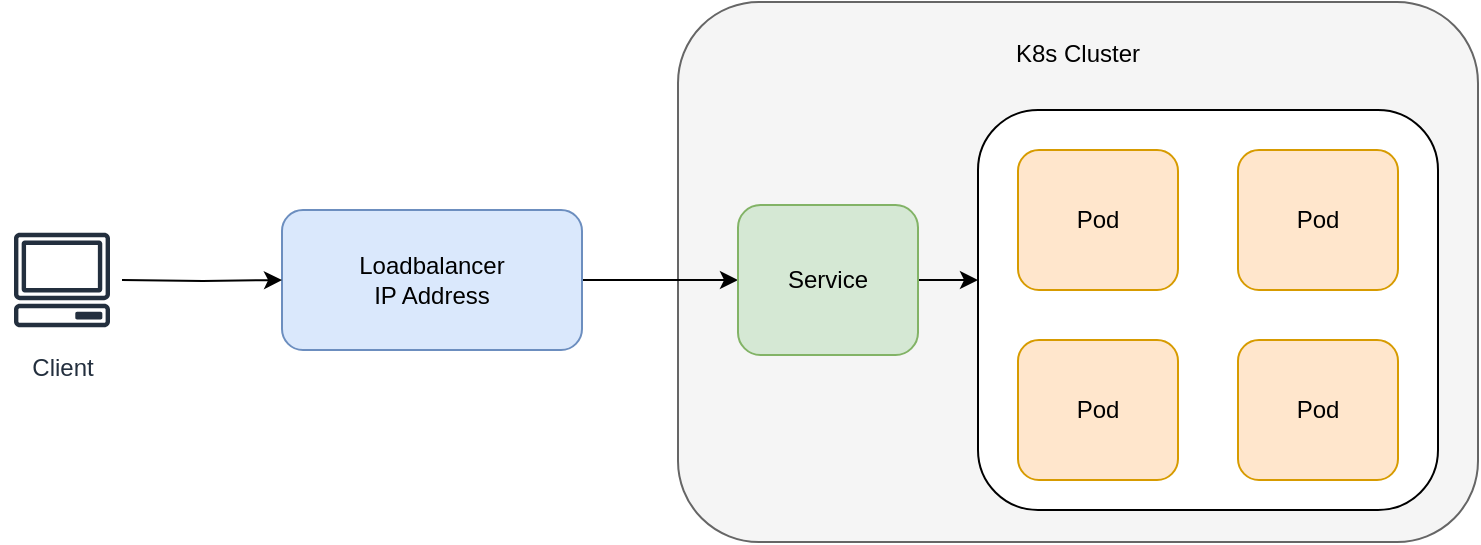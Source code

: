 <mxfile version="20.3.0" type="device"><diagram id="xAxn417TkxSdxtSozaOq" name="第 1 页"><mxGraphModel dx="1234" dy="777" grid="1" gridSize="10" guides="1" tooltips="1" connect="1" arrows="1" fold="1" page="1" pageScale="1" pageWidth="2339" pageHeight="3300" math="0" shadow="0"><root><mxCell id="0"/><mxCell id="1" parent="0"/><mxCell id="NuaNaRt6iLjZc2fh7fFB-1" value="" style="rounded=1;whiteSpace=wrap;html=1;fillColor=#f5f5f5;fontColor=#333333;strokeColor=#666666;" vertex="1" parent="1"><mxGeometry x="450" y="256" width="400" height="270" as="geometry"/></mxCell><mxCell id="NuaNaRt6iLjZc2fh7fFB-3" style="edgeStyle=orthogonalEdgeStyle;rounded=0;orthogonalLoop=1;jettySize=auto;html=1;exitX=1;exitY=0.5;exitDx=0;exitDy=0;entryX=0;entryY=0.5;entryDx=0;entryDy=0;" edge="1" parent="1" source="NuaNaRt6iLjZc2fh7fFB-2" target="NuaNaRt6iLjZc2fh7fFB-9"><mxGeometry relative="1" as="geometry"/></mxCell><mxCell id="NuaNaRt6iLjZc2fh7fFB-2" value="Loadbalancer&lt;br&gt;IP Address" style="rounded=1;whiteSpace=wrap;html=1;fillColor=#dae8fc;strokeColor=#6c8ebf;" vertex="1" parent="1"><mxGeometry x="252" y="360" width="150" height="70" as="geometry"/></mxCell><mxCell id="NuaNaRt6iLjZc2fh7fFB-5" value="Client" style="sketch=0;outlineConnect=0;fontColor=#232F3E;gradientColor=none;strokeColor=#232F3E;fillColor=#ffffff;dashed=0;verticalLabelPosition=bottom;verticalAlign=top;align=center;html=1;fontSize=12;fontStyle=0;aspect=fixed;shape=mxgraph.aws4.resourceIcon;resIcon=mxgraph.aws4.client;" vertex="1" parent="1"><mxGeometry x="112" y="365" width="60" height="60" as="geometry"/></mxCell><mxCell id="NuaNaRt6iLjZc2fh7fFB-7" style="edgeStyle=orthogonalEdgeStyle;rounded=0;orthogonalLoop=1;jettySize=auto;html=1;exitX=1;exitY=0.5;exitDx=0;exitDy=0;" edge="1" parent="1" target="NuaNaRt6iLjZc2fh7fFB-2"><mxGeometry relative="1" as="geometry"><mxPoint x="172" y="395" as="sourcePoint"/></mxGeometry></mxCell><mxCell id="NuaNaRt6iLjZc2fh7fFB-8" value="K8s Cluster" style="text;html=1;strokeColor=none;fillColor=none;align=center;verticalAlign=middle;whiteSpace=wrap;rounded=0;" vertex="1" parent="1"><mxGeometry x="610" y="267" width="80" height="30" as="geometry"/></mxCell><mxCell id="NuaNaRt6iLjZc2fh7fFB-17" style="edgeStyle=orthogonalEdgeStyle;rounded=0;orthogonalLoop=1;jettySize=auto;html=1;exitX=1;exitY=0.5;exitDx=0;exitDy=0;entryX=0;entryY=0.425;entryDx=0;entryDy=0;entryPerimeter=0;" edge="1" parent="1" source="NuaNaRt6iLjZc2fh7fFB-9" target="NuaNaRt6iLjZc2fh7fFB-15"><mxGeometry relative="1" as="geometry"/></mxCell><mxCell id="NuaNaRt6iLjZc2fh7fFB-9" value="Service" style="rounded=1;whiteSpace=wrap;html=1;fillColor=#d5e8d4;strokeColor=#82b366;" vertex="1" parent="1"><mxGeometry x="480" y="357.5" width="90" height="75" as="geometry"/></mxCell><mxCell id="NuaNaRt6iLjZc2fh7fFB-15" value="" style="rounded=1;whiteSpace=wrap;html=1;" vertex="1" parent="1"><mxGeometry x="600" y="310" width="230" height="200" as="geometry"/></mxCell><mxCell id="NuaNaRt6iLjZc2fh7fFB-10" value="Pod" style="rounded=1;whiteSpace=wrap;html=1;fillColor=#ffe6cc;strokeColor=#d79b00;" vertex="1" parent="1"><mxGeometry x="620" y="330" width="80" height="70" as="geometry"/></mxCell><mxCell id="NuaNaRt6iLjZc2fh7fFB-12" value="Pod" style="rounded=1;whiteSpace=wrap;html=1;fillColor=#ffe6cc;strokeColor=#d79b00;" vertex="1" parent="1"><mxGeometry x="620" y="425" width="80" height="70" as="geometry"/></mxCell><mxCell id="NuaNaRt6iLjZc2fh7fFB-13" value="Pod" style="rounded=1;whiteSpace=wrap;html=1;fillColor=#ffe6cc;strokeColor=#d79b00;" vertex="1" parent="1"><mxGeometry x="730" y="330" width="80" height="70" as="geometry"/></mxCell><mxCell id="NuaNaRt6iLjZc2fh7fFB-14" value="Pod" style="rounded=1;whiteSpace=wrap;html=1;fillColor=#ffe6cc;strokeColor=#d79b00;" vertex="1" parent="1"><mxGeometry x="730" y="425" width="80" height="70" as="geometry"/></mxCell></root></mxGraphModel></diagram></mxfile>
